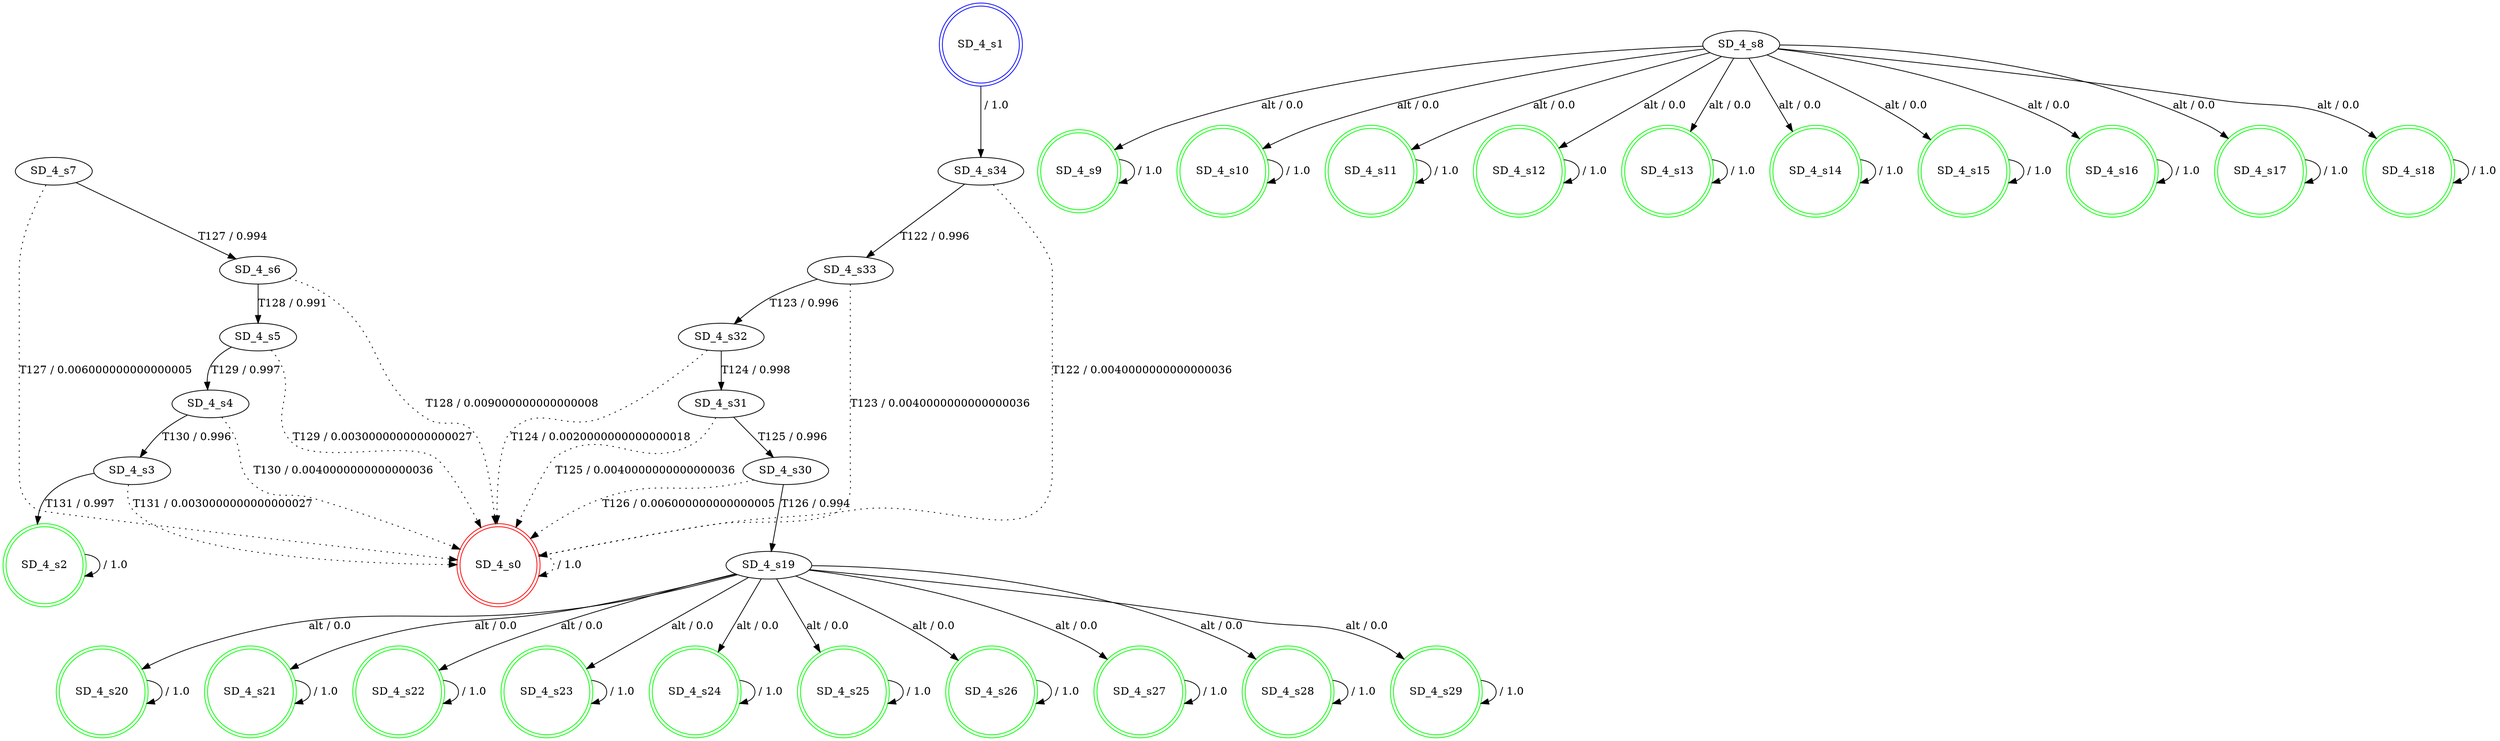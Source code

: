 digraph graphname {
SD_4_s0 [label="SD_4_s0",color=red,shape=doublecircle ];
SD_4_s1 [label="SD_4_s1",color=blue,shape=doublecircle ];
SD_4_s2 [label="SD_4_s2",color=green,shape=doublecircle ];
SD_4_s3 [label="SD_4_s3" ];
SD_4_s4 [label="SD_4_s4" ];
SD_4_s5 [label="SD_4_s5" ];
SD_4_s6 [label="SD_4_s6" ];
SD_4_s7 [label="SD_4_s7" ];
SD_4_s8 [label="SD_4_s8" ];
SD_4_s9 [label="SD_4_s9",color=green,shape=doublecircle ];
SD_4_s10 [label="SD_4_s10",color=green,shape=doublecircle ];
SD_4_s11 [label="SD_4_s11",color=green,shape=doublecircle ];
SD_4_s12 [label="SD_4_s12",color=green,shape=doublecircle ];
SD_4_s13 [label="SD_4_s13",color=green,shape=doublecircle ];
SD_4_s14 [label="SD_4_s14",color=green,shape=doublecircle ];
SD_4_s15 [label="SD_4_s15",color=green,shape=doublecircle ];
SD_4_s16 [label="SD_4_s16",color=green,shape=doublecircle ];
SD_4_s17 [label="SD_4_s17",color=green,shape=doublecircle ];
SD_4_s18 [label="SD_4_s18",color=green,shape=doublecircle ];
SD_4_s19 [label="SD_4_s19" ];
SD_4_s20 [label="SD_4_s20",color=green,shape=doublecircle ];
SD_4_s21 [label="SD_4_s21",color=green,shape=doublecircle ];
SD_4_s22 [label="SD_4_s22",color=green,shape=doublecircle ];
SD_4_s23 [label="SD_4_s23",color=green,shape=doublecircle ];
SD_4_s24 [label="SD_4_s24",color=green,shape=doublecircle ];
SD_4_s25 [label="SD_4_s25",color=green,shape=doublecircle ];
SD_4_s26 [label="SD_4_s26",color=green,shape=doublecircle ];
SD_4_s27 [label="SD_4_s27",color=green,shape=doublecircle ];
SD_4_s28 [label="SD_4_s28",color=green,shape=doublecircle ];
SD_4_s29 [label="SD_4_s29",color=green,shape=doublecircle ];
SD_4_s30 [label="SD_4_s30" ];
SD_4_s31 [label="SD_4_s31" ];
SD_4_s32 [label="SD_4_s32" ];
SD_4_s33 [label="SD_4_s33" ];
SD_4_s34 [label="SD_4_s34" ];
SD_4_s0 -> SD_4_s0 [label=" / 1.0", style=dotted];
SD_4_s1 -> SD_4_s34 [label=" / 1.0"];
SD_4_s2 -> SD_4_s2 [label=" / 1.0"];
SD_4_s3 -> SD_4_s2 [label="T131 / 0.997"];
SD_4_s3 -> SD_4_s0 [label="T131 / 0.0030000000000000027", style=dotted];
SD_4_s4 -> SD_4_s3 [label="T130 / 0.996"];
SD_4_s4 -> SD_4_s0 [label="T130 / 0.0040000000000000036", style=dotted];
SD_4_s5 -> SD_4_s4 [label="T129 / 0.997"];
SD_4_s5 -> SD_4_s0 [label="T129 / 0.0030000000000000027", style=dotted];
SD_4_s6 -> SD_4_s5 [label="T128 / 0.991"];
SD_4_s6 -> SD_4_s0 [label="T128 / 0.009000000000000008", style=dotted];
SD_4_s7 -> SD_4_s6 [label="T127 / 0.994"];
SD_4_s7 -> SD_4_s0 [label="T127 / 0.006000000000000005", style=dotted];
SD_4_s8 -> SD_4_s9 [label="alt / 0.0"];
SD_4_s8 -> SD_4_s10 [label="alt / 0.0"];
SD_4_s8 -> SD_4_s11 [label="alt / 0.0"];
SD_4_s8 -> SD_4_s12 [label="alt / 0.0"];
SD_4_s8 -> SD_4_s13 [label="alt / 0.0"];
SD_4_s8 -> SD_4_s14 [label="alt / 0.0"];
SD_4_s8 -> SD_4_s15 [label="alt / 0.0"];
SD_4_s8 -> SD_4_s16 [label="alt / 0.0"];
SD_4_s8 -> SD_4_s17 [label="alt / 0.0"];
SD_4_s8 -> SD_4_s18 [label="alt / 0.0"];
SD_4_s9 -> SD_4_s9 [label=" / 1.0"];
SD_4_s10 -> SD_4_s10 [label=" / 1.0"];
SD_4_s11 -> SD_4_s11 [label=" / 1.0"];
SD_4_s12 -> SD_4_s12 [label=" / 1.0"];
SD_4_s13 -> SD_4_s13 [label=" / 1.0"];
SD_4_s14 -> SD_4_s14 [label=" / 1.0"];
SD_4_s15 -> SD_4_s15 [label=" / 1.0"];
SD_4_s16 -> SD_4_s16 [label=" / 1.0"];
SD_4_s17 -> SD_4_s17 [label=" / 1.0"];
SD_4_s18 -> SD_4_s18 [label=" / 1.0"];
SD_4_s19 -> SD_4_s20 [label="alt / 0.0"];
SD_4_s19 -> SD_4_s21 [label="alt / 0.0"];
SD_4_s19 -> SD_4_s22 [label="alt / 0.0"];
SD_4_s19 -> SD_4_s23 [label="alt / 0.0"];
SD_4_s19 -> SD_4_s24 [label="alt / 0.0"];
SD_4_s19 -> SD_4_s25 [label="alt / 0.0"];
SD_4_s19 -> SD_4_s26 [label="alt / 0.0"];
SD_4_s19 -> SD_4_s27 [label="alt / 0.0"];
SD_4_s19 -> SD_4_s28 [label="alt / 0.0"];
SD_4_s19 -> SD_4_s29 [label="alt / 0.0"];
SD_4_s20 -> SD_4_s20 [label=" / 1.0"];
SD_4_s21 -> SD_4_s21 [label=" / 1.0"];
SD_4_s22 -> SD_4_s22 [label=" / 1.0"];
SD_4_s23 -> SD_4_s23 [label=" / 1.0"];
SD_4_s24 -> SD_4_s24 [label=" / 1.0"];
SD_4_s25 -> SD_4_s25 [label=" / 1.0"];
SD_4_s26 -> SD_4_s26 [label=" / 1.0"];
SD_4_s27 -> SD_4_s27 [label=" / 1.0"];
SD_4_s28 -> SD_4_s28 [label=" / 1.0"];
SD_4_s29 -> SD_4_s29 [label=" / 1.0"];
SD_4_s30 -> SD_4_s19 [label="T126 / 0.994"];
SD_4_s30 -> SD_4_s0 [label="T126 / 0.006000000000000005", style=dotted];
SD_4_s31 -> SD_4_s30 [label="T125 / 0.996"];
SD_4_s31 -> SD_4_s0 [label="T125 / 0.0040000000000000036", style=dotted];
SD_4_s32 -> SD_4_s31 [label="T124 / 0.998"];
SD_4_s32 -> SD_4_s0 [label="T124 / 0.0020000000000000018", style=dotted];
SD_4_s33 -> SD_4_s32 [label="T123 / 0.996"];
SD_4_s33 -> SD_4_s0 [label="T123 / 0.0040000000000000036", style=dotted];
SD_4_s34 -> SD_4_s33 [label="T122 / 0.996"];
SD_4_s34 -> SD_4_s0 [label="T122 / 0.0040000000000000036", style=dotted];
}